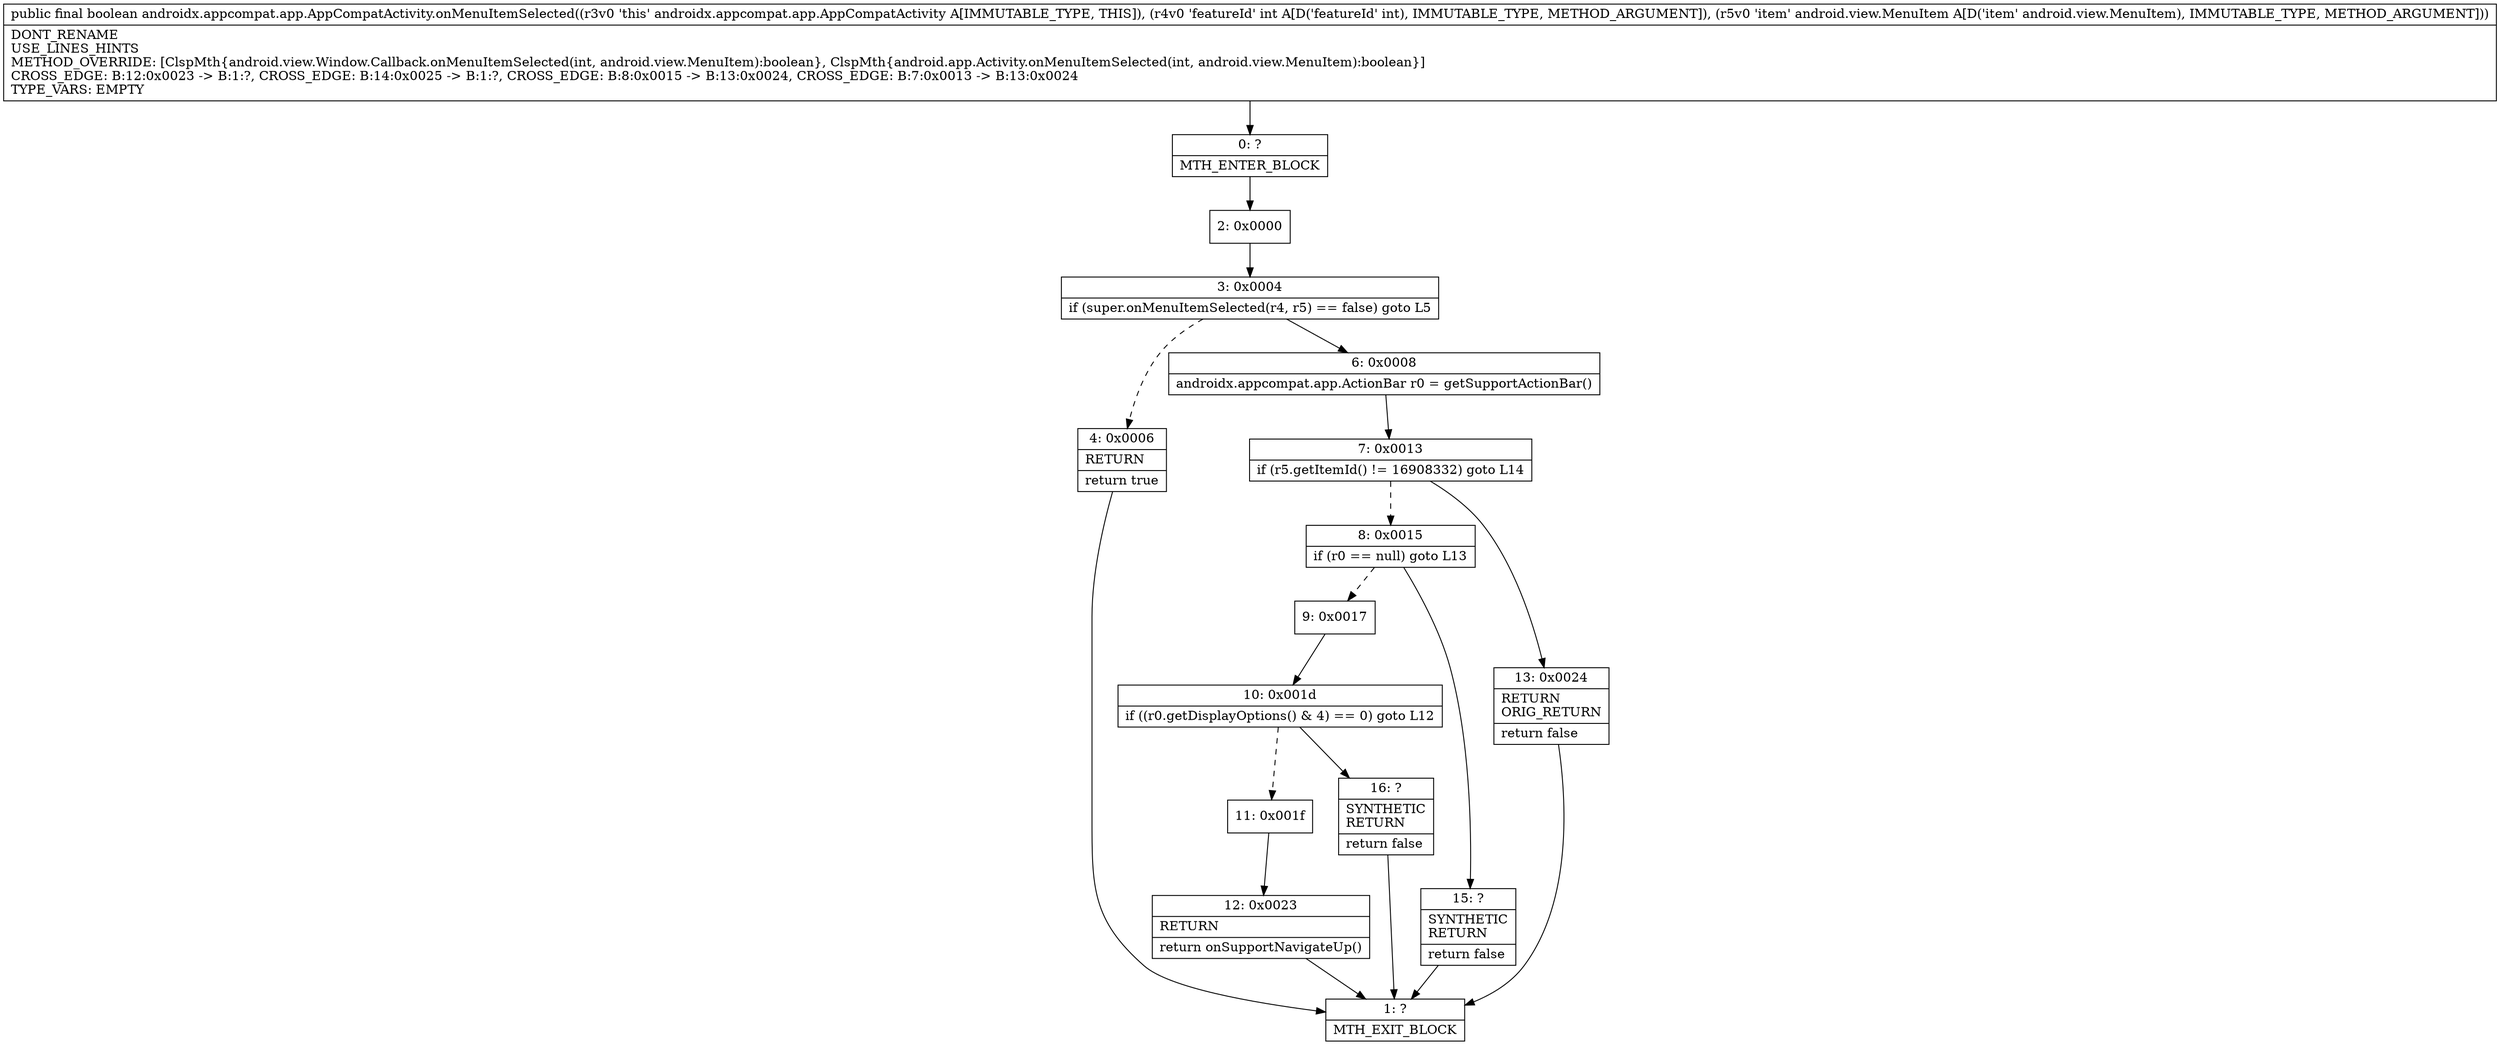 digraph "CFG forandroidx.appcompat.app.AppCompatActivity.onMenuItemSelected(ILandroid\/view\/MenuItem;)Z" {
Node_0 [shape=record,label="{0\:\ ?|MTH_ENTER_BLOCK\l}"];
Node_2 [shape=record,label="{2\:\ 0x0000}"];
Node_3 [shape=record,label="{3\:\ 0x0004|if (super.onMenuItemSelected(r4, r5) == false) goto L5\l}"];
Node_4 [shape=record,label="{4\:\ 0x0006|RETURN\l|return true\l}"];
Node_1 [shape=record,label="{1\:\ ?|MTH_EXIT_BLOCK\l}"];
Node_6 [shape=record,label="{6\:\ 0x0008|androidx.appcompat.app.ActionBar r0 = getSupportActionBar()\l}"];
Node_7 [shape=record,label="{7\:\ 0x0013|if (r5.getItemId() != 16908332) goto L14\l}"];
Node_8 [shape=record,label="{8\:\ 0x0015|if (r0 == null) goto L13\l}"];
Node_9 [shape=record,label="{9\:\ 0x0017}"];
Node_10 [shape=record,label="{10\:\ 0x001d|if ((r0.getDisplayOptions() & 4) == 0) goto L12\l}"];
Node_11 [shape=record,label="{11\:\ 0x001f}"];
Node_12 [shape=record,label="{12\:\ 0x0023|RETURN\l|return onSupportNavigateUp()\l}"];
Node_16 [shape=record,label="{16\:\ ?|SYNTHETIC\lRETURN\l|return false\l}"];
Node_15 [shape=record,label="{15\:\ ?|SYNTHETIC\lRETURN\l|return false\l}"];
Node_13 [shape=record,label="{13\:\ 0x0024|RETURN\lORIG_RETURN\l|return false\l}"];
MethodNode[shape=record,label="{public final boolean androidx.appcompat.app.AppCompatActivity.onMenuItemSelected((r3v0 'this' androidx.appcompat.app.AppCompatActivity A[IMMUTABLE_TYPE, THIS]), (r4v0 'featureId' int A[D('featureId' int), IMMUTABLE_TYPE, METHOD_ARGUMENT]), (r5v0 'item' android.view.MenuItem A[D('item' android.view.MenuItem), IMMUTABLE_TYPE, METHOD_ARGUMENT]))  | DONT_RENAME\lUSE_LINES_HINTS\lMETHOD_OVERRIDE: [ClspMth\{android.view.Window.Callback.onMenuItemSelected(int, android.view.MenuItem):boolean\}, ClspMth\{android.app.Activity.onMenuItemSelected(int, android.view.MenuItem):boolean\}]\lCROSS_EDGE: B:12:0x0023 \-\> B:1:?, CROSS_EDGE: B:14:0x0025 \-\> B:1:?, CROSS_EDGE: B:8:0x0015 \-\> B:13:0x0024, CROSS_EDGE: B:7:0x0013 \-\> B:13:0x0024\lTYPE_VARS: EMPTY\l}"];
MethodNode -> Node_0;Node_0 -> Node_2;
Node_2 -> Node_3;
Node_3 -> Node_4[style=dashed];
Node_3 -> Node_6;
Node_4 -> Node_1;
Node_6 -> Node_7;
Node_7 -> Node_8[style=dashed];
Node_7 -> Node_13;
Node_8 -> Node_9[style=dashed];
Node_8 -> Node_15;
Node_9 -> Node_10;
Node_10 -> Node_11[style=dashed];
Node_10 -> Node_16;
Node_11 -> Node_12;
Node_12 -> Node_1;
Node_16 -> Node_1;
Node_15 -> Node_1;
Node_13 -> Node_1;
}

